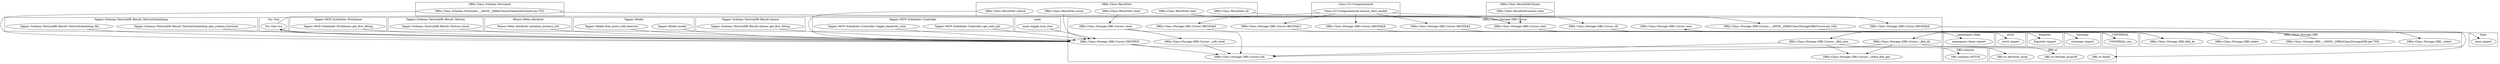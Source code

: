 digraph {
graph [overlap=false]
subgraph cluster_DBIx_Class_ResultSet {
	label="DBIx::Class::ResultSet";
	"DBIx::Class::ResultSet::next";
	"DBIx::Class::ResultSet::reset";
	"DBIx::Class::ResultSet::all";
	"DBIx::Class::ResultSet::count";
	"DBIx::Class::ResultSet::search";
}
subgraph cluster_Tapper_Schema_TestrunDB_Result_TestrunScheduling {
	label="Tapper::Schema::TestrunDB::Result::TestrunScheduling";
	"Tapper::Schema::TestrunDB::Result::TestrunScheduling::gen_schema_functions";
	"Tapper::Schema::TestrunDB::Result::TestrunScheduling::fits";
}
subgraph cluster_Try_Tiny {
	label="Try::Tiny";
	"Try::Tiny::try";
}
subgraph cluster_UNIVERSAL {
	label="UNIVERSAL";
	"UNIVERSAL::can";
}
subgraph cluster_DBIx_Class_Storage_DBI_Cursor {
	label="DBIx::Class::Storage::DBI::Cursor";
	"DBIx::Class::Storage::DBI::Cursor::reset";
	"DBIx::Class::Storage::DBI::Cursor::new";
	"DBIx::Class::Storage::DBI::Cursor::DESTROY";
	"DBIx::Class::Storage::DBI::Cursor::BEGIN@6";
	"DBIx::Class::Storage::DBI::Cursor::_dbh_next";
	"DBIx::Class::Storage::DBI::Cursor::BEGIN@9";
	"DBIx::Class::Storage::DBI::Cursor::_dbh_all";
	"DBIx::Class::Storage::DBI::Cursor::BEGIN@3";
	"DBIx::Class::Storage::DBI::Cursor::BEGIN@8";
	"DBIx::Class::Storage::DBI::Cursor::BEGIN@4";
	"DBIx::Class::Storage::DBI::Cursor::sth";
	"DBIx::Class::Storage::DBI::Cursor::_check_dbh_gen";
	"DBIx::Class::Storage::DBI::Cursor::next";
	"DBIx::Class::Storage::DBI::Cursor::_soft_reset";
	"DBIx::Class::Storage::DBI::Cursor::all";
	"DBIx::Class::Storage::DBI::Cursor::__ANON__[DBIx/Class/Storage/DBI/Cursor.pm:182]";
}
subgraph cluster_namespace_clean {
	label="namespace::clean";
	"namespace::clean::import";
}
subgraph cluster_Tapper_MCP_Scheduler_PrioQueue {
	label="Tapper::MCP::Scheduler::PrioQueue";
	"Tapper::MCP::Scheduler::PrioQueue::get_first_fitting";
}
subgraph cluster_base {
	label="base";
	"base::import";
}
subgraph cluster_DBI_common {
	label="DBI::common";
	"DBI::common::FETCH";
}
subgraph cluster_Exporter {
	label="Exporter";
	"Exporter::import";
}
subgraph cluster_Class_C3_Componentised {
	label="Class::C3::Componentised";
	"Class::C3::Componentised::ensure_class_loaded";
}
subgraph cluster_Tapper_Schema_TestrunDB_Result_Testrun {
	label="Tapper::Schema::TestrunDB::Result::Testrun";
	"Tapper::Schema::TestrunDB::Result::Testrun::rerun";
}
subgraph cluster_Moose_Meta_Attribute {
	label="Moose::Meta::Attribute";
	"Moose::Meta::Attribute::initialize_instance_slot";
}
subgraph cluster_Tapper_Model {
	label="Tapper::Model";
	"Tapper::Model::model";
	"Tapper::Model::free_hosts_with_features";
}
subgraph cluster_warnings {
	label="warnings";
	"warnings::import";
}
subgraph cluster_Tapper_Schema_TestrunDB_Result_Queue {
	label="Tapper::Schema::TestrunDB::Result::Queue";
	"Tapper::Schema::TestrunDB::Result::Queue::get_first_fitting";
}
subgraph cluster_DBIx_Class_Schema_Versioned {
	label="DBIx::Class::Schema::Versioned";
	"DBIx::Class::Schema::Versioned::__ANON__[DBIx/Class/Schema/Versioned.pm:752]";
}
subgraph cluster_DBIx_Class_ResultSetColumn {
	label="DBIx::Class::ResultSetColumn";
	"DBIx::Class::ResultSetColumn::next";
}
subgraph cluster_Tapper_MCP_Scheduler_Controller {
	label="Tapper::MCP::Scheduler::Controller";
	"Tapper::MCP::Scheduler::Controller::get_next_job";
	"Tapper::MCP::Scheduler::Controller::toggle_bandwith_color";
}
subgraph cluster_strict {
	label="strict";
	"strict::import";
}
subgraph cluster_DBI_st {
	label="DBI::st";
	"DBI::st::fetchrow_array";
	"DBI::st::fetchall_arrayref";
	"DBI::st::finish";
}
subgraph cluster_main {
	label="main";
	"main::toggle_host_free";
}
subgraph cluster_DBIx_Class_Storage_DBI {
	label="DBIx::Class::Storage::DBI";
	"DBIx::Class::Storage::DBI::__ANON__[DBIx/Class/Storage/DBI.pm:790]";
	"DBIx::Class::Storage::DBI::_select";
	"DBIx::Class::Storage::DBI::select";
	"DBIx::Class::Storage::DBI::dbh_do";
}
"DBIx::Class::Storage::DBI::Cursor::DESTROY" -> "Try::Tiny::try";
"DBIx::Class::Storage::DBI::Cursor::BEGIN@8" -> "Exporter::import";
"DBIx::Class::Schema::Versioned::__ANON__[DBIx/Class/Schema/Versioned.pm:752]" -> "DBIx::Class::Storage::DBI::Cursor::DESTROY";
"Moose::Meta::Attribute::initialize_instance_slot" -> "DBIx::Class::Storage::DBI::Cursor::DESTROY";
"Tapper::Schema::TestrunDB::Result::TestrunScheduling::gen_schema_functions" -> "DBIx::Class::Storage::DBI::Cursor::DESTROY";
"DBIx::Class::ResultSet::search" -> "DBIx::Class::Storage::DBI::Cursor::DESTROY";
"Tapper::Schema::TestrunDB::Result::Testrun::rerun" -> "DBIx::Class::Storage::DBI::Cursor::DESTROY";
"DBIx::Class::ResultSet::count" -> "DBIx::Class::Storage::DBI::Cursor::DESTROY";
"Tapper::Schema::TestrunDB::Result::Queue::get_first_fitting" -> "DBIx::Class::Storage::DBI::Cursor::DESTROY";
"Tapper::MCP::Scheduler::PrioQueue::get_first_fitting" -> "DBIx::Class::Storage::DBI::Cursor::DESTROY";
"Tapper::MCP::Scheduler::Controller::get_next_job" -> "DBIx::Class::Storage::DBI::Cursor::DESTROY";
"Tapper::Schema::TestrunDB::Result::TestrunScheduling::fits" -> "DBIx::Class::Storage::DBI::Cursor::DESTROY";
"Tapper::MCP::Scheduler::Controller::toggle_bandwith_color" -> "DBIx::Class::Storage::DBI::Cursor::DESTROY";
"Try::Tiny::try" -> "DBIx::Class::Storage::DBI::Cursor::DESTROY";
"Tapper::Model::free_hosts_with_features" -> "DBIx::Class::Storage::DBI::Cursor::DESTROY";
"Tapper::Model::model" -> "DBIx::Class::Storage::DBI::Cursor::DESTROY";
"main::toggle_host_free" -> "DBIx::Class::Storage::DBI::Cursor::DESTROY";
"DBIx::Class::Storage::DBI::Cursor::_dbh_next" -> "DBI::st::fetchrow_array";
"DBIx::Class::Storage::DBI::select" -> "DBIx::Class::Storage::DBI::Cursor::new";
"DBIx::Class::Storage::DBI::Cursor::DESTROY" -> "DBI::common::FETCH";
"Try::Tiny::try" -> "DBIx::Class::Storage::DBI::Cursor::__ANON__[DBIx/Class/Storage/DBI/Cursor.pm:182]";
"DBIx::Class::ResultSet::all" -> "DBIx::Class::Storage::DBI::Cursor::all";
"DBIx::Class::Storage::DBI::Cursor::all" -> "UNIVERSAL::can";
"DBIx::Class::Storage::DBI::Cursor::next" -> "UNIVERSAL::can";
"DBIx::Class::Storage::DBI::Cursor::BEGIN@6" -> "base::import";
"DBIx::Class::Storage::DBI::Cursor::BEGIN@4" -> "warnings::import";
"Class::C3::Componentised::ensure_class_loaded" -> "DBIx::Class::Storage::DBI::Cursor::BEGIN@4";
"DBIx::Class::Storage::DBI::Cursor::__ANON__[DBIx/Class/Storage/DBI/Cursor.pm:182]" -> "DBI::st::finish";
"DBIx::Class::Storage::DBI::Cursor::_dbh_next" -> "DBIx::Class::Storage::DBI::_select";
"DBIx::Class::Storage::DBI::Cursor::_dbh_all" -> "DBIx::Class::Storage::DBI::_select";
"DBIx::Class::Storage::DBI::Cursor::BEGIN@9" -> "namespace::clean::import";
"DBIx::Class::Storage::DBI::Cursor::BEGIN@3" -> "strict::import";
"DBIx::Class::Storage::DBI::Cursor::_dbh_all" -> "DBI::st::fetchall_arrayref";
"DBIx::Class::Storage::DBI::Cursor::reset" -> "DBIx::Class::Storage::DBI::Cursor::sth";
"DBIx::Class::Storage::DBI::Cursor::DESTROY" -> "DBIx::Class::Storage::DBI::Cursor::sth";
"DBIx::Class::Storage::DBI::Cursor::_dbh_next" -> "DBIx::Class::Storage::DBI::Cursor::sth";
"DBIx::Class::Storage::DBI::Cursor::_soft_reset" -> "DBIx::Class::Storage::DBI::Cursor::sth";
"DBIx::Class::Storage::DBI::Cursor::_dbh_all" -> "DBIx::Class::Storage::DBI::Cursor::sth";
"DBIx::Class::Storage::DBI::Cursor::_dbh_next" -> "DBIx::Class::Storage::DBI::Cursor::_check_dbh_gen";
"DBIx::Class::Storage::DBI::Cursor::_dbh_all" -> "DBIx::Class::Storage::DBI::Cursor::_check_dbh_gen";
"DBIx::Class::Storage::DBI::__ANON__[DBIx/Class/Storage/DBI.pm:790]" -> "DBIx::Class::Storage::DBI::Cursor::_dbh_next";
"DBIx::Class::Storage::DBI::Cursor::reset" -> "DBIx::Class::Storage::DBI::Cursor::_soft_reset";
"Class::C3::Componentised::ensure_class_loaded" -> "DBIx::Class::Storage::DBI::Cursor::BEGIN@3";
"DBIx::Class::ResultSet::reset" -> "DBIx::Class::Storage::DBI::Cursor::reset";
"Class::C3::Componentised::ensure_class_loaded" -> "DBIx::Class::Storage::DBI::Cursor::BEGIN@6";
"DBIx::Class::Storage::DBI::__ANON__[DBIx/Class/Storage/DBI.pm:790]" -> "DBIx::Class::Storage::DBI::Cursor::_dbh_all";
"Class::C3::Componentised::ensure_class_loaded" -> "DBIx::Class::Storage::DBI::Cursor::BEGIN@8";
"Class::C3::Componentised::ensure_class_loaded" -> "DBIx::Class::Storage::DBI::Cursor::BEGIN@9";
"DBIx::Class::ResultSetColumn::next" -> "DBIx::Class::Storage::DBI::Cursor::next";
"DBIx::Class::Schema::Versioned::__ANON__[DBIx/Class/Schema/Versioned.pm:752]" -> "DBIx::Class::Storage::DBI::Cursor::next";
"DBIx::Class::ResultSet::next" -> "DBIx::Class::Storage::DBI::Cursor::next";
"DBIx::Class::Storage::DBI::Cursor::next" -> "DBIx::Class::Storage::DBI::dbh_do";
"DBIx::Class::Storage::DBI::Cursor::all" -> "DBIx::Class::Storage::DBI::dbh_do";
}
